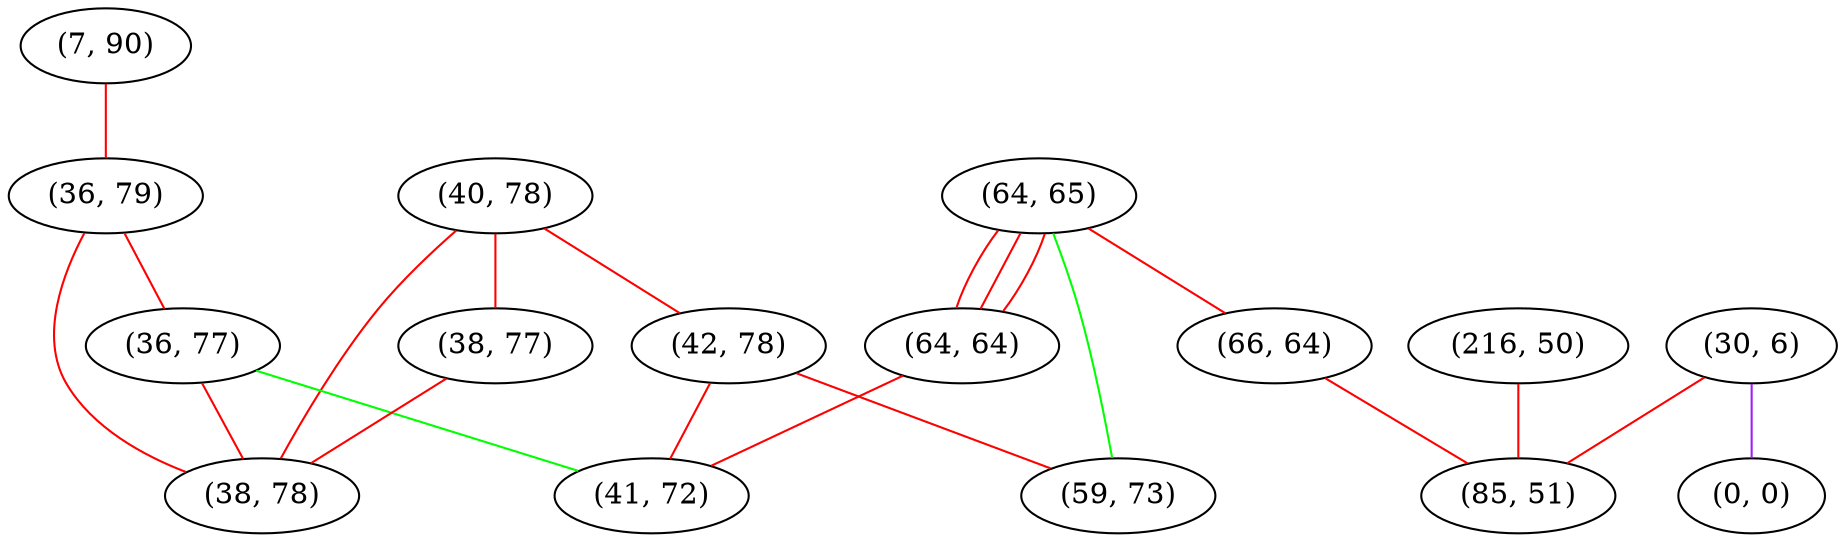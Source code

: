 graph "" {
"(64, 65)";
"(40, 78)";
"(30, 6)";
"(64, 64)";
"(216, 50)";
"(7, 90)";
"(36, 79)";
"(0, 0)";
"(36, 77)";
"(66, 64)";
"(42, 78)";
"(85, 51)";
"(38, 77)";
"(59, 73)";
"(41, 72)";
"(38, 78)";
"(64, 65)" -- "(66, 64)"  [color=red, key=0, weight=1];
"(64, 65)" -- "(64, 64)"  [color=red, key=0, weight=1];
"(64, 65)" -- "(64, 64)"  [color=red, key=1, weight=1];
"(64, 65)" -- "(64, 64)"  [color=red, key=2, weight=1];
"(64, 65)" -- "(59, 73)"  [color=green, key=0, weight=2];
"(40, 78)" -- "(42, 78)"  [color=red, key=0, weight=1];
"(40, 78)" -- "(38, 77)"  [color=red, key=0, weight=1];
"(40, 78)" -- "(38, 78)"  [color=red, key=0, weight=1];
"(30, 6)" -- "(0, 0)"  [color=purple, key=0, weight=4];
"(30, 6)" -- "(85, 51)"  [color=red, key=0, weight=1];
"(64, 64)" -- "(41, 72)"  [color=red, key=0, weight=1];
"(216, 50)" -- "(85, 51)"  [color=red, key=0, weight=1];
"(7, 90)" -- "(36, 79)"  [color=red, key=0, weight=1];
"(36, 79)" -- "(36, 77)"  [color=red, key=0, weight=1];
"(36, 79)" -- "(38, 78)"  [color=red, key=0, weight=1];
"(36, 77)" -- "(41, 72)"  [color=green, key=0, weight=2];
"(36, 77)" -- "(38, 78)"  [color=red, key=0, weight=1];
"(66, 64)" -- "(85, 51)"  [color=red, key=0, weight=1];
"(42, 78)" -- "(41, 72)"  [color=red, key=0, weight=1];
"(42, 78)" -- "(59, 73)"  [color=red, key=0, weight=1];
"(38, 77)" -- "(38, 78)"  [color=red, key=0, weight=1];
}
